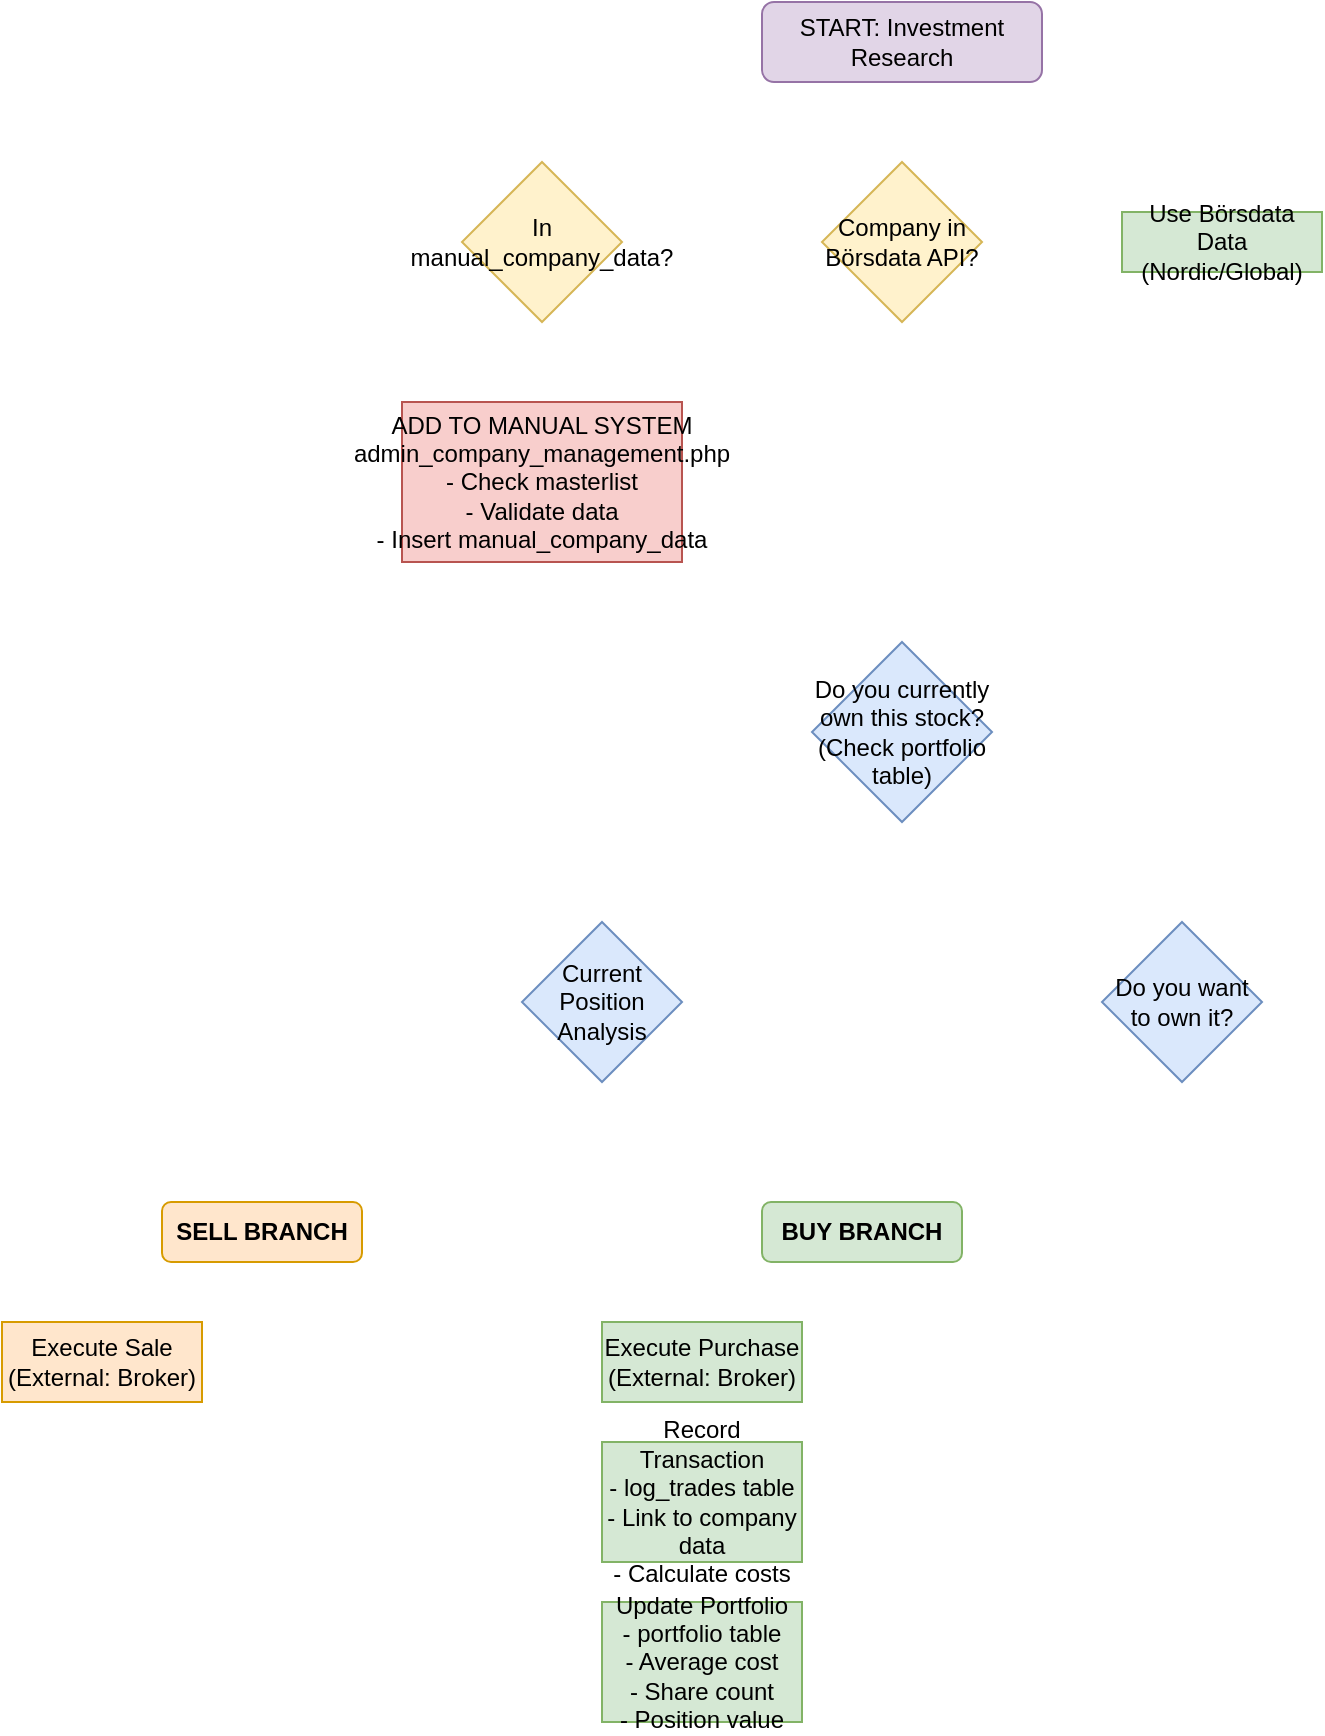 <?xml version="1.0" encoding="UTF-8"?>
<mxfile version="28.0.7">
  <diagram name="PSW-Complete-System-Flow" id="enhanced-psw-workflow">
    <mxGraphModel dx="1400" dy="1100" grid="1" gridSize="10" guides="1" tooltips="1" connect="1" arrows="1" fold="1" page="1" pageScale="1" pageWidth="1200" pageHeight="1600" math="0" shadow="0">
      <root>
        <mxCell id="0" />
        <mxCell id="1" parent="0" />
        
        <!-- START -->
        <mxCell id="start" value="START: Investment Research" style="rounded=1;whiteSpace=wrap;html=1;fillColor=#e1d5e7;strokeColor=#9673a6;" vertex="1" parent="1">
          <mxGeometry x="500" y="40" width="140" height="40" as="geometry" />
        </mxCell>
        
        <!-- COMPANY DATA VALIDATION -->
        <mxCell id="company-check" value="Company in Börsdata API?" style="rhombus;whiteSpace=wrap;html=1;fillColor=#fff2cc;strokeColor=#d6b656;" vertex="1" parent="1">
          <mxGeometry x="530" y="120" width="80" height="80" as="geometry" />
        </mxCell>
        
        <!-- BÖRSDATA PATH -->
        <mxCell id="borsdata-path" value="Use Börsdata Data&#10;(Nordic/Global)" style="rounded=0;whiteSpace=wrap;html=1;fillColor=#d5e8d4;strokeColor=#82b366;" vertex="1" parent="1">
          <mxGeometry x="680" y="145" width="100" height="30" as="geometry" />
        </mxCell>
        
        <!-- MANUAL DATA CHECK -->
        <mxCell id="manual-check" value="In manual_company_data?" style="rhombus;whiteSpace=wrap;html=1;fillColor=#fff2cc;strokeColor=#d6b656;" vertex="1" parent="1">
          <mxGeometry x="350" y="120" width="80" height="80" as="geometry" />
        </mxCell>
        
        <!-- MANUAL DATA MANAGEMENT -->
        <mxCell id="manual-mgmt" value="ADD TO MANUAL SYSTEM&#10;admin_company_management.php&#10;- Check masterlist&#10;- Validate data&#10;- Insert manual_company_data" style="rounded=0;whiteSpace=wrap;html=1;fillColor=#f8cecc;strokeColor=#b85450;" vertex="1" parent="1">
          <mxGeometry x="320" y="240" width="140" height="80" as="geometry" />
        </mxCell>
        
        <!-- POSITION CHECK -->
        <mxCell id="position-check" value="Do you currently own this stock?&#10;(Check portfolio table)" style="rhombus;whiteSpace=wrap;html=1;fillColor=#dae8fc;strokeColor=#6c8ebf;" vertex="1" parent="1">
          <mxGeometry x="525" y="360" width="90" height="90" as="geometry" />
        </mxCell>
        
        <!-- EXISTING POSITION BRANCH -->
        <mxCell id="existing-position" value="Current Position Analysis" style="rhombus;whiteSpace=wrap;html=1;fillColor=#dae8fc;strokeColor=#6c8ebf;" vertex="1" parent="1">
          <mxGeometry x="380" y="500" width="80" height="80" as="geometry" />
        </mxCell>
        
        <!-- NO POSITION BRANCH -->
        <mxCell id="want-to-own" value="Do you want to own it?" style="rhombus;whiteSpace=wrap;html=1;fillColor=#dae8fc;strokeColor=#6c8ebf;" vertex="1" parent="1">
          <mxGeometry x="670" y="500" width="80" height="80" as="geometry" />
        </mxCell>
        
        <!-- BUY BRANCH -->
        <mxCell id="buy-branch" value="BUY BRANCH" style="rounded=1;whiteSpace=wrap;html=1;fillColor=#d5e8d4;strokeColor=#82b366;fontStyle=1" vertex="1" parent="1">
          <mxGeometry x="500" y="640" width="100" height="30" as="geometry" />
        </mxCell>
        
        <mxCell id="buy-execute" value="Execute Purchase&#10;(External: Broker)" style="rounded=0;whiteSpace=wrap;html=1;fillColor=#d5e8d4;strokeColor=#82b366;" vertex="1" parent="1">
          <mxGeometry x="420" y="700" width="100" height="40" as="geometry" />
        </mxCell>
        
        <mxCell id="buy-record" value="Record Transaction&#10;- log_trades table&#10;- Link to company data&#10;- Calculate costs" style="rounded=0;whiteSpace=wrap;html=1;fillColor=#d5e8d4;strokeColor=#82b366;" vertex="1" parent="1">
          <mxGeometry x="420" y="760" width="100" height="60" as="geometry" />
        </mxCell>
        
        <mxCell id="buy-update" value="Update Portfolio&#10;- portfolio table&#10;- Average cost&#10;- Share count&#10;- Position value" style="rounded=0;whiteSpace=wrap;html=1;fillColor=#d5e8d4;strokeColor=#82b366;" vertex="1" parent="1">
          <mxGeometry x="420" y="840" width="100" height="60" as="geometry" />
        </mxCell>
        
        <!-- SELL BRANCH -->
        <mxCell id="sell-branch" value="SELL BRANCH" style="rounded=1;whiteSpace=wrap;html=1;fillColor=#ffe6cc;strokeColor=#d79b00;fontStyle=1" vertex="1" parent="1">
          <mxGeometry x="200" y="640" width="100" height="30" as="geometry" />
        </mxCell>
        
        <mxCell id="sell-execute" value="Execute Sale&#10;(External: Broker)" style="rounded=0;whiteSpace=wrap;html=1;fillColor=#ffe6cc;strokeColor=#d79b00;" vertex="1" parent="1">
          <mxGeometry x="120" y="700" width="100" height="40" as="geometry" />
        </mxCell>
        
        <mxCell id="sell-record" value="Record Transaction&#10;- log_trades (negative)&#10;- Calculate realized P&L&#10;- Link to company data" style="rounded=0;whiteSpace=wrap;html=1;fillColor=#ffe6cc;strokeColor=#d79b00;" vertex="1" parent="1">
          <mxGeometry x="120" y="760" width="100" height="60" as="geometry" />
        </mxCell>
        
        <mxCell id="sell-update" value="Update Portfolio&#10;- Reduce shares&#10;- Adjust cost basis&#10;- Close if full sale" style="rounded=0;whiteSpace=wrap;html=1;fillColor=#ffe6cc;strokeColor=#d79b00;" vertex="1" parent="1">
          <mxGeometry x="120" y="840" width="100" height="60" as="geometry" />
        </mxCell>
        
        <!-- MONITORING BRANCH -->
        <mxCell id="monitor-branch" value="MONITORING BRANCH" style="rounded=1;whiteSpace=wrap;html=1;fillColor=#e1d5e7;strokeColor=#9673a6;fontStyle=1" vertex="1" parent="1">
          <mxGeometry x="800" y="640" width="120" height="30" as="geometry" />
        </mxCell>
        
        <mxCell id="monitor-updates" value="Regular Updates&#10;- Börsdata: Auto&#10;- Manual: Manual&#10;- Delisting checks" style="rounded=0;whiteSpace=wrap;html=1;fillColor=#e1d5e7;strokeColor=#9673a6;" vertex="1" parent="1">
          <mxGeometry x="780" y="700" width="100" height="60" as="geometry" />
        </mxCell>
        
        <mxCell id="monitor-dividends" value="Dividend Processing&#10;- log_dividends table&#10;- Yield calculations&#10;- Portfolio updates" style="rounded=0;whiteSpace=wrap;html=1;fillColor=#e1d5e7;strokeColor=#9673a6;" vertex="1" parent="1">
          <mxGeometry x="780" y="780" width="100" height="60" as="geometry" />
        </mxCell>
        
        <!-- UNIFIED SYSTEM VIEW -->
        <mxCell id="unified-view" value="UNIFIED SYSTEM VIEW&#10;vw_unified_companies&#10;- Börsdata + Manual&#10;- Complete portfolio&#10;- All positions tracked" style="rounded=1;whiteSpace=wrap;html=1;fillColor=#f0f0f0;strokeColor=#666666;fontStyle=1" vertex="1" parent="1">
          <mxGeometry x="450" y="950" width="140" height="80" as="geometry" />
        </mxCell>
        
        <!-- DO NOTHING -->
        <mxCell id="do-nothing" value="Do Nothing" style="rounded=0;whiteSpace=wrap;html=1;fillColor=#f5f5f5;strokeColor=#666666;" vertex="1" parent="1">
          <mxGeometry x="880" y="515" width="70" height="30" as="geometry" />
        </mxCell>
        
        <!-- DECISION CONNECTIONS -->
        <mxCell id="edge1" value="" style="endArrow=classic;html=1;rounded=0;" edge="1" parent="1" source="start" target="company-check">
          <mxGeometry width="50" height="50" relative="1" as="geometry">
            <mxPoint x="570" y="200" as="sourcePoint" />
            <mxPoint x="620" y="150" as="targetPoint" />
          </mxGeometry>
        </mxCell>
        
        <mxCell id="edge2" value="YES" style="endArrow=classic;html=1;rounded=0;" edge="1" parent="1" source="company-check" target="borsdata-path">
          <mxGeometry width="50" height="50" relative="1" as="geometry">
            <mxPoint x="570" y="200" as="sourcePoint" />
            <mxPoint x="620" y="150" as="targetPoint" />
          </mxGeometry>
        </mxCell>
        
        <mxCell id="edge3" value="NO" style="endArrow=classic;html=1;rounded=0;" edge="1" parent="1" source="company-check" target="manual-check">
          <mxGeometry width="50" height="50" relative="1" as="geometry">
            <mxPoint x="570" y="200" as="sourcePoint" />
            <mxPoint x="620" y="150" as="targetPoint" />
          </mxGeometry>
        </mxCell>
        
        <mxCell id="edge4" value="NO" style="endArrow=classic;html=1;rounded=0;" edge="1" parent="1" source="manual-check" target="manual-mgmt">
          <mxGeometry width="50" height="50" relative="1" as="geometry">
            <mxPoint x="570" y="200" as="sourcePoint" />
            <mxPoint x="620" y="150" as="targetPoint" />
          </mxGeometry>
        </mxCell>
        
        <mxCell id="edge5" value="" style="endArrow=classic;html=1;rounded=0;" edge="1" parent="1" source="borsdata-path" target="position-check">
          <mxGeometry width="50" height="50" relative="1" as="geometry">
            <mxPoint x="570" y="200" as="sourcePoint" />
            <mxPoint x="620" y="150" as="targetPoint" />
          </mxGeometry>
        </mxCell>
        
        <mxCell id="edge6" value="" style="endArrow=classic;html=1;rounded=0;" edge="1" parent="1" source="manual-check" target="position-check">
          <mxGeometry width="50" height="50" relative="1" as="geometry">
            <mxPoint x="570" y="200" as="sourcePoint" />
            <mxPoint x="620" y="150" as="targetPoint" />
          </mxGeometry>
        </mxCell>
        
        <mxCell id="edge7" value="" style="endArrow=classic;html=1;rounded=0;" edge="1" parent="1" source="manual-mgmt" target="position-check">
          <mxGeometry width="50" height="50" relative="1" as="geometry">
            <mxPoint x="570" y="200" as="sourcePoint" />
            <mxPoint x="620" y="150" as="targetPoint" />
          </mxGeometry>
        </mxCell>
        
        <mxCell id="edge8" value="YES" style="endArrow=classic;html=1;rounded=0;" edge="1" parent="1" source="position-check" target="existing-position">
          <mxGeometry width="50" height="50" relative="1" as="geometry">
            <mxPoint x="570" y="200" as="sourcePoint" />
            <mxPoint x="620" y="150" as="targetPoint" />
          </mxGeometry>
        </mxCell>
        
        <mxCell id="edge9" value="NO" style="endArrow=classic;html=1;rounded=0;" edge="1" parent="1" source="position-check" target="want-to-own">
          <mxGeometry width="50" height="50" relative="1" as="geometry">
            <mxPoint x="570" y="200" as="sourcePoint" />
            <mxPoint x="620" y="150" as="targetPoint" />
          </mxGeometry>
        </mxCell>
        
        <mxCell id="edge10" value="Increase/Buy" style="endArrow=classic;html=1;rounded=0;" edge="1" parent="1" source="existing-position" target="buy-branch">
          <mxGeometry width="50" height="50" relative="1" as="geometry">
            <mxPoint x="570" y="200" as="sourcePoint" />
            <mxPoint x="620" y="150" as="targetPoint" />
          </mxGeometry>
        </mxCell>
        
        <mxCell id="edge11" value="Reduce/Sell" style="endArrow=classic;html=1;rounded=0;" edge="1" parent="1" source="existing-position" target="sell-branch">
          <mxGeometry width="50" height="50" relative="1" as="geometry">
            <mxPoint x="570" y="200" as="sourcePoint" />
            <mxPoint x="620" y="150" as="targetPoint" />
          </mxGeometry>
        </mxCell>
        
        <mxCell id="edge12" value="Monitor" style="endArrow=classic;html=1;rounded=0;" edge="1" parent="1" source="existing-position" target="monitor-branch">
          <mxGeometry width="50" height="50" relative="1" as="geometry">
            <mxPoint x="570" y="200" as="sourcePoint" />
            <mxPoint x="620" y="150" as="targetPoint" />
          </mxGeometry>
        </mxCell>
        
        <mxCell id="edge13" value="YES" style="endArrow=classic;html=1;rounded=0;" edge="1" parent="1" source="want-to-own" target="buy-branch">
          <mxGeometry width="50" height="50" relative="1" as="geometry">
            <mxPoint x="570" y="200" as="sourcePoint" />
            <mxPoint x="620" y="150" as="targetPoint" />
          </mxGeometry>
        </mxCell>
        
        <mxCell id="edge14" value="NO" style="endArrow=classic;html=1;rounded=0;" edge="1" parent="1" source="want-to-own" target="do-nothing">
          <mxGeometry width="50" height="50" relative="1" as="geometry">
            <mxPoint x="570" y="200" as="sourcePoint" />
            <mxPoint x="620" y="150" as="targetPoint" />
          </mxGeometry>
        </mxCell>
        
        <!-- BUY BRANCH FLOW -->
        <mxCell id="edge15" value="" style="endArrow=classic;html=1;rounded=0;" edge="1" parent="1" source="buy-branch" target="buy-execute">
          <mxGeometry width="50" height="50" relative="1" as="geometry">
            <mxPoint x="570" y="200" as="sourcePoint" />
            <mxPoint x="620" y="150" as="targetPoint" />
          </mxGeometry>
        </mxCell>
        
        <mxCell id="edge16" value="" style="endArrow=classic;html=1;rounded=0;" edge="1" parent="1" source="buy-execute" target="buy-record">
          <mxGeometry width="50" height="50" relative="1" as="geometry">
            <mxPoint x="570" y="200" as="sourcePoint" />
            <mxPoint x="620" y="150" as="targetPoint" />
          </mxGeometry>
        </mxCell>
        
        <mxCell id="edge17" value="" style="endArrow=classic;html=1;rounded=0;" edge="1" parent="1" source="buy-record" target="buy-update">
          <mxGeometry width="50" height="50" relative="1" as="geometry">
            <mxPoint x="570" y="200" as="sourcePoint" />
            <mxPoint x="620" y="150" as="targetPoint" />
          </mxGeometry>
        </mxCell>
        
        <!-- SELL BRANCH FLOW -->
        <mxCell id="edge18" value="" style="endArrow=classic;html=1;rounded=0;" edge="1" parent="1" source="sell-branch" target="sell-execute">
          <mxGeometry width="50" height="50" relative="1" as="geometry">
            <mxPoint x="570" y="200" as="sourcePoint" />
            <mxPoint x="620" y="150" as="targetPoint" />
          </mxGeometry>
        </mxCell>
        
        <mxCell id="edge19" value="" style="endArrow=classic;html=1;rounded=0;" edge="1" parent="1" source="sell-execute" target="sell-record">
          <mxGeometry width="50" height="50" relative="1" as="geometry">
            <mxPoint x="570" y="200" as="sourcePoint" />
            <mxPoint x="620" y="150" as="targetPoint" />
          </mxGeometry>
        </mxCell>
        
        <mxCell id="edge20" value="" style="endArrow=classic;html=1;rounded=0;" edge="1" parent="1" source="sell-record" target="sell-update">
          <mxGeometry width="50" height="50" relative="1" as="geometry">
            <mxPoint x="570" y="200" as="sourcePoint" />
            <mxPoint x="620" y="150" as="targetPoint" />
          </mxGeometry>
        </mxCell>
        
        <!-- MONITOR BRANCH FLOW -->
        <mxCell id="edge21" value="" style="endArrow=classic;html=1;rounded=0;" edge="1" parent="1" source="monitor-branch" target="monitor-updates">
          <mxGeometry width="50" height="50" relative="1" as="geometry">
            <mxPoint x="570" y="200" as="sourcePoint" />
            <mxPoint x="620" y="150" as="targetPoint" />
          </mxGeometry>
        </mxCell>
        
        <mxCell id="edge22" value="" style="endArrow=classic;html=1;rounded=0;" edge="1" parent="1" source="monitor-updates" target="monitor-dividends">
          <mxGeometry width="50" height="50" relative="1" as="geometry">
            <mxPoint x="570" y="200" as="sourcePoint" />
            <mxPoint x="620" y="150" as="targetPoint" />
          </mxGeometry>
        </mxCell>
        
        <!-- ALL PATHS TO UNIFIED VIEW -->
        <mxCell id="edge23" value="" style="endArrow=classic;html=1;rounded=0;" edge="1" parent="1" source="buy-update" target="unified-view">
          <mxGeometry width="50" height="50" relative="1" as="geometry">
            <mxPoint x="570" y="200" as="sourcePoint" />
            <mxPoint x="620" y="150" as="targetPoint" />
          </mxGeometry>
        </mxCell>
        
        <mxCell id="edge24" value="" style="endArrow=classic;html=1;rounded=0;" edge="1" parent="1" source="sell-update" target="unified-view">
          <mxGeometry width="50" height="50" relative="1" as="geometry">
            <mxPoint x="570" y="200" as="sourcePoint" />
            <mxPoint x="620" y="150" as="targetPoint" />
          </mxGeometry>
        </mxCell>
        
        <mxCell id="edge25" value="" style="endArrow=classic;html=1;rounded=0;" edge="1" parent="1" source="monitor-dividends" target="unified-view">
          <mxGeometry width="50" height="50" relative="1" as="geometry">
            <mxPoint x="570" y="200" as="sourcePoint" />
            <mxPoint x="620" y="150" as="targetPoint" />
          </mxGeometry>
        </mxCell>
        
        <!-- LABELS FOR SYSTEM COMPONENTS -->
        <mxCell id="label1" value="System Components:" style="text;html=1;strokeColor=none;fillColor=none;align=left;verticalAlign=middle;whiteSpace=wrap;rounded=0;fontStyle=1" vertex="1" parent="1">
          <mxGeometry x="40" y="40" width="100" height="20" as="geometry" />
        </mxCell>
        
        <mxCell id="label2" value="• admin_company_management.php" style="text;html=1;strokeColor=none;fillColor=none;align=left;verticalAlign=middle;whiteSpace=wrap;rounded=0;" vertex="1" parent="1">
          <mxGeometry x="40" y="60" width="200" height="20" as="geometry" />
        </mxCell>
        
        <mxCell id="label3" value="• manual_company_data table" style="text;html=1;strokeColor=none;fillColor=none;align=left;verticalAlign=middle;whiteSpace=wrap;rounded=0;" vertex="1" parent="1">
          <mxGeometry x="40" y="80" width="200" height="20" as="geometry" />
        </mxCell>
        
        <mxCell id="label4" value="• portfolio/log_trades tables" style="text;html=1;strokeColor=none;fillColor=none;align=left;verticalAlign=middle;whiteSpace=wrap;rounded=0;" vertex="1" parent="1">
          <mxGeometry x="40" y="100" width="200" height="20" as="geometry" />
        </mxCell>
        
        <mxCell id="label5" value="• vw_unified_companies view" style="text;html=1;strokeColor=none;fillColor=none;align=left;verticalAlign=middle;whiteSpace=wrap;rounded=0;" vertex="1" parent="1">
          <mxGeometry x="40" y="120" width="200" height="20" as="geometry" />
        </mxCell>
        
        <mxCell id="label6" value="• DataValidator.php" style="text;html=1;strokeColor=none;fillColor=none;align=left;verticalAlign=middle;whiteSpace=wrap;rounded=0;" vertex="1" parent="1">
          <mxGeometry x="40" y="140" width="200" height="20" as="geometry" />
        </mxCell>
      </root>
    </mxGraphModel>
  </diagram>
</mxfile>